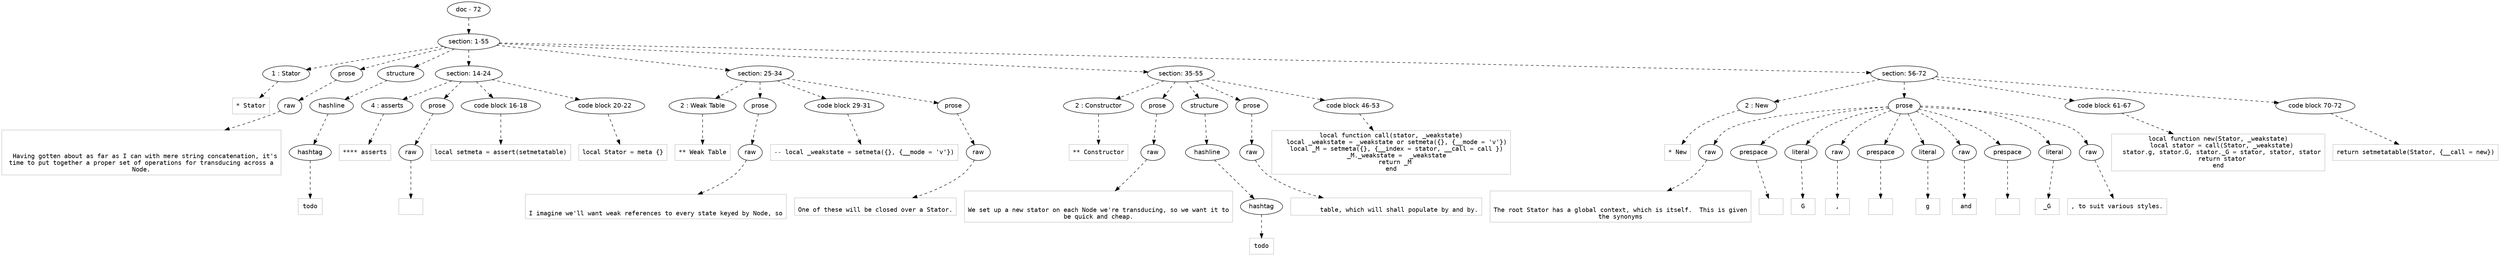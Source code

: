 digraph lpegNode {

node [fontname=Helvetica]
edge [style=dashed]

doc_0 [label="doc - 72"]


doc_0 -> { section_1}
{rank=same; section_1}

section_1 [label="section: 1-55"]


// END RANK doc_0

section_1 -> { header_2 prose_3 structure_4 section_5 section_6 section_7 section_8}
{rank=same; header_2 prose_3 structure_4 section_5 section_6 section_7 section_8}

header_2 [label="1 : Stator"]

prose_3 [label="prose"]

structure_4 [label="structure"]

section_5 [label="section: 14-24"]

section_6 [label="section: 25-34"]

section_7 [label="section: 35-55"]

section_8 [label="section: 56-72"]


// END RANK section_1

header_2 -> leaf_9
leaf_9  [color=Gray,shape=rectangle,fontname=Inconsolata,label="* Stator"]
// END RANK header_2

prose_3 -> { raw_10}
{rank=same; raw_10}

raw_10 [label="raw"]


// END RANK prose_3

raw_10 -> leaf_11
leaf_11  [color=Gray,shape=rectangle,fontname=Inconsolata,label="


  Having gotten about as far as I can with mere string concatenation, it's
time to put together a proper set of operations for transducing across a
Node.
"]
// END RANK raw_10

structure_4 -> { hashline_12}
{rank=same; hashline_12}

hashline_12 [label="hashline"]


// END RANK structure_4

hashline_12 -> { hashtag_13}
{rank=same; hashtag_13}

hashtag_13 [label="hashtag"]


// END RANK hashline_12

hashtag_13 -> leaf_14
leaf_14  [color=Gray,shape=rectangle,fontname=Inconsolata,label="todo"]
// END RANK hashtag_13

section_5 -> { header_15 prose_16 codeblock_17 codeblock_18}
{rank=same; header_15 prose_16 codeblock_17 codeblock_18}

header_15 [label="4 : asserts"]

prose_16 [label="prose"]

codeblock_17 [label="code block 16-18"]

codeblock_18 [label="code block 20-22"]


// END RANK section_5

header_15 -> leaf_19
leaf_19  [color=Gray,shape=rectangle,fontname=Inconsolata,label="**** asserts"]
// END RANK header_15

prose_16 -> { raw_20}
{rank=same; raw_20}

raw_20 [label="raw"]


// END RANK prose_16

raw_20 -> leaf_21
leaf_21  [color=Gray,shape=rectangle,fontname=Inconsolata,label="
"]
// END RANK raw_20

codeblock_17 -> leaf_22
leaf_22  [color=Gray,shape=rectangle,fontname=Inconsolata,label="local setmeta = assert(setmetatable)"]
// END RANK codeblock_17

codeblock_18 -> leaf_23
leaf_23  [color=Gray,shape=rectangle,fontname=Inconsolata,label="local Stator = meta {}"]
// END RANK codeblock_18

section_6 -> { header_24 prose_25 codeblock_26 prose_27}
{rank=same; header_24 prose_25 codeblock_26 prose_27}

header_24 [label="2 : Weak Table"]

prose_25 [label="prose"]

codeblock_26 [label="code block 29-31"]

prose_27 [label="prose"]


// END RANK section_6

header_24 -> leaf_28
leaf_28  [color=Gray,shape=rectangle,fontname=Inconsolata,label="** Weak Table"]
// END RANK header_24

prose_25 -> { raw_29}
{rank=same; raw_29}

raw_29 [label="raw"]


// END RANK prose_25

raw_29 -> leaf_30
leaf_30  [color=Gray,shape=rectangle,fontname=Inconsolata,label="

I imagine we'll want weak references to every state keyed by Node, so
"]
// END RANK raw_29

codeblock_26 -> leaf_31
leaf_31  [color=Gray,shape=rectangle,fontname=Inconsolata,label="-- local _weakstate = setmeta({}, {__mode = 'v'})"]
// END RANK codeblock_26

prose_27 -> { raw_32}
{rank=same; raw_32}

raw_32 [label="raw"]


// END RANK prose_27

raw_32 -> leaf_33
leaf_33  [color=Gray,shape=rectangle,fontname=Inconsolata,label="
One of these will be closed over a Stator.
"]
// END RANK raw_32

section_7 -> { header_34 prose_35 structure_36 prose_37 codeblock_38}
{rank=same; header_34 prose_35 structure_36 prose_37 codeblock_38}

header_34 [label="2 : Constructor"]

prose_35 [label="prose"]

structure_36 [label="structure"]

prose_37 [label="prose"]

codeblock_38 [label="code block 46-53"]


// END RANK section_7

header_34 -> leaf_39
leaf_39  [color=Gray,shape=rectangle,fontname=Inconsolata,label="** Constructor"]
// END RANK header_34

prose_35 -> { raw_40}
{rank=same; raw_40}

raw_40 [label="raw"]


// END RANK prose_35

raw_40 -> leaf_41
leaf_41  [color=Gray,shape=rectangle,fontname=Inconsolata,label="

We set up a new stator on each Node we're transducing, so we want it to
be quick and cheap.
"]
// END RANK raw_40

structure_36 -> { hashline_42}
{rank=same; hashline_42}

hashline_42 [label="hashline"]


// END RANK structure_36

hashline_42 -> { hashtag_43}
{rank=same; hashtag_43}

hashtag_43 [label="hashtag"]


// END RANK hashline_42

hashtag_43 -> leaf_44
leaf_44  [color=Gray,shape=rectangle,fontname=Inconsolata,label="todo"]
// END RANK hashtag_43

prose_37 -> { raw_45}
{rank=same; raw_45}

raw_45 [label="raw"]


// END RANK prose_37

raw_45 -> leaf_46
leaf_46  [color=Gray,shape=rectangle,fontname=Inconsolata,label="
       table, which will shall populate by and by.
"]
// END RANK raw_45

codeblock_38 -> leaf_47
leaf_47  [color=Gray,shape=rectangle,fontname=Inconsolata,label="local function call(stator, _weakstate)
   local _weakstate = _weakstate or setmeta({}, {__mode = 'v'})
   local _M = setmeta({}, {__index = stator, __call = call })
   _M._weakstate =  _weakstate
  return _M
end"]
// END RANK codeblock_38

section_8 -> { header_48 prose_49 codeblock_50 codeblock_51}
{rank=same; header_48 prose_49 codeblock_50 codeblock_51}

header_48 [label="2 : New"]

prose_49 [label="prose"]

codeblock_50 [label="code block 61-67"]

codeblock_51 [label="code block 70-72"]


// END RANK section_8

header_48 -> leaf_52
leaf_52  [color=Gray,shape=rectangle,fontname=Inconsolata,label="* New
"]
// END RANK header_48

prose_49 -> { raw_53 prespace_54 literal_55 raw_56 prespace_57 literal_58 raw_59 prespace_60 literal_61 raw_62}
{rank=same; raw_53 prespace_54 literal_55 raw_56 prespace_57 literal_58 raw_59 prespace_60 literal_61 raw_62}

raw_53 [label="raw"]

prespace_54 [label="prespace"]

literal_55 [label="literal"]

raw_56 [label="raw"]

prespace_57 [label="prespace"]

literal_58 [label="literal"]

raw_59 [label="raw"]

prespace_60 [label="prespace"]

literal_61 [label="literal"]

raw_62 [label="raw"]


// END RANK prose_49

raw_53 -> leaf_63
leaf_63  [color=Gray,shape=rectangle,fontname=Inconsolata,label="

The root Stator has a global context, which is itself.  This is given
the synonyms"]
// END RANK raw_53

prespace_54 -> leaf_64
leaf_64  [color=Gray,shape=rectangle,fontname=Inconsolata,label=" "]
// END RANK prespace_54

literal_55 -> leaf_65
leaf_65  [color=Gray,shape=rectangle,fontname=Inconsolata,label="G"]
// END RANK literal_55

raw_56 -> leaf_66
leaf_66  [color=Gray,shape=rectangle,fontname=Inconsolata,label=","]
// END RANK raw_56

prespace_57 -> leaf_67
leaf_67  [color=Gray,shape=rectangle,fontname=Inconsolata,label=" "]
// END RANK prespace_57

literal_58 -> leaf_68
leaf_68  [color=Gray,shape=rectangle,fontname=Inconsolata,label="g"]
// END RANK literal_58

raw_59 -> leaf_69
leaf_69  [color=Gray,shape=rectangle,fontname=Inconsolata,label=" and"]
// END RANK raw_59

prespace_60 -> leaf_70
leaf_70  [color=Gray,shape=rectangle,fontname=Inconsolata,label=" "]
// END RANK prespace_60

literal_61 -> leaf_71
leaf_71  [color=Gray,shape=rectangle,fontname=Inconsolata,label="_G"]
// END RANK literal_61

raw_62 -> leaf_72
leaf_72  [color=Gray,shape=rectangle,fontname=Inconsolata,label=", to suit various styles.
"]
// END RANK raw_62

codeblock_50 -> leaf_73
leaf_73  [color=Gray,shape=rectangle,fontname=Inconsolata,label="local function new(Stator, _weakstate)
  local stator = call(Stator, _weakstate)
  stator.g, stator.G, stator._G = stator, stator, stator
  return stator
end"]
// END RANK codeblock_50

codeblock_51 -> leaf_74
leaf_74  [color=Gray,shape=rectangle,fontname=Inconsolata,label="return setmetatable(Stator, {__call = new})"]
// END RANK codeblock_51


}
